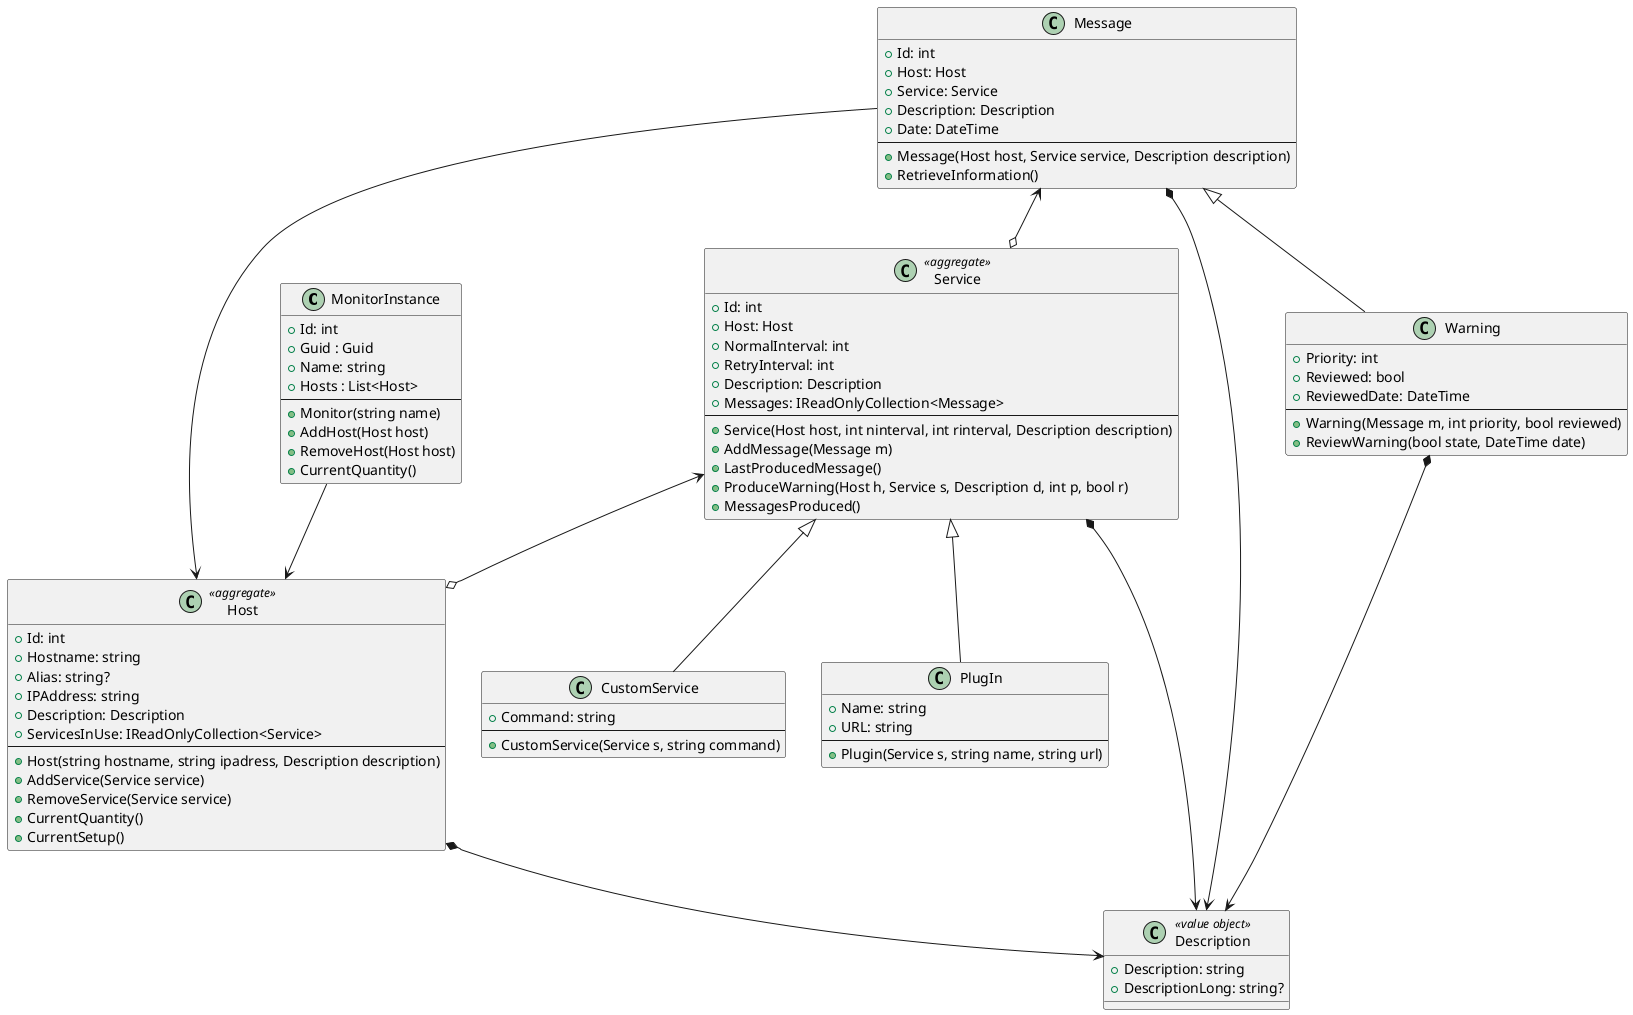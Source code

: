 @startuml

class MonitorInstance{
    + Id: int
    + Guid : Guid
    + Name: string
    + Hosts : List<Host>
    ---
    + Monitor(string name)
    + AddHost(Host host)
    + RemoveHost(Host host)
    + CurrentQuantity()
}

class Host <<aggregate>>{
    +Id: int
    +Hostname: string
    +Alias: string?
    +IPAddress: string
    +Description: Description
    +ServicesInUse: IReadOnlyCollection<Service>
    ---
    +Host(string hostname, string ipadress, Description description)
    +AddService(Service service)
    +RemoveService(Service service)
    +CurrentQuantity()
    +CurrentSetup()
}
class Service<<aggregate>>{
    +Id: int
    +Host: Host
    +NormalInterval: int
    +RetryInterval: int
    +Description: Description
    +Messages: IReadOnlyCollection<Message>
    ---
    +Service(Host host, int ninterval, int rinterval, Description description)
    +AddMessage(Message m)
    +LastProducedMessage()
    +ProduceWarning(Host h, Service s, Description d, int p, bool r)
    +MessagesProduced()
}
class Message{
    +Id: int
    +Host: Host
    +Service: Service
    +Description: Description
    +Date: DateTime
    ---
    +Message(Host host, Service service, Description description)
    +RetrieveInformation()
}
class CustomService{
    +Command: string
    ---
    +CustomService(Service s, string command)
}

class PlugIn{
    +Name: string
    +URL: string
    ---
    +Plugin(Service s, string name, string url)
}

class Description <<value object>>{
    +Description: string
    +DescriptionLong: string?
}

class Warning{
    +Priority: int
    +Reviewed: bool
    +ReviewedDate: DateTime
    ---
    +Warning(Message m, int priority, bool reviewed)
    +ReviewWarning(bool state, DateTime date)
}

MonitorInstance --> Host

Host *--> Description
Service *--> Description
Warning *--> Description
Message *--> Description

Message <--o Service
Service <--o Host

Message --> Host

Warning -up-|> Message
CustomService -up-|> Service
PlugIn -up-|> Service


@enduml